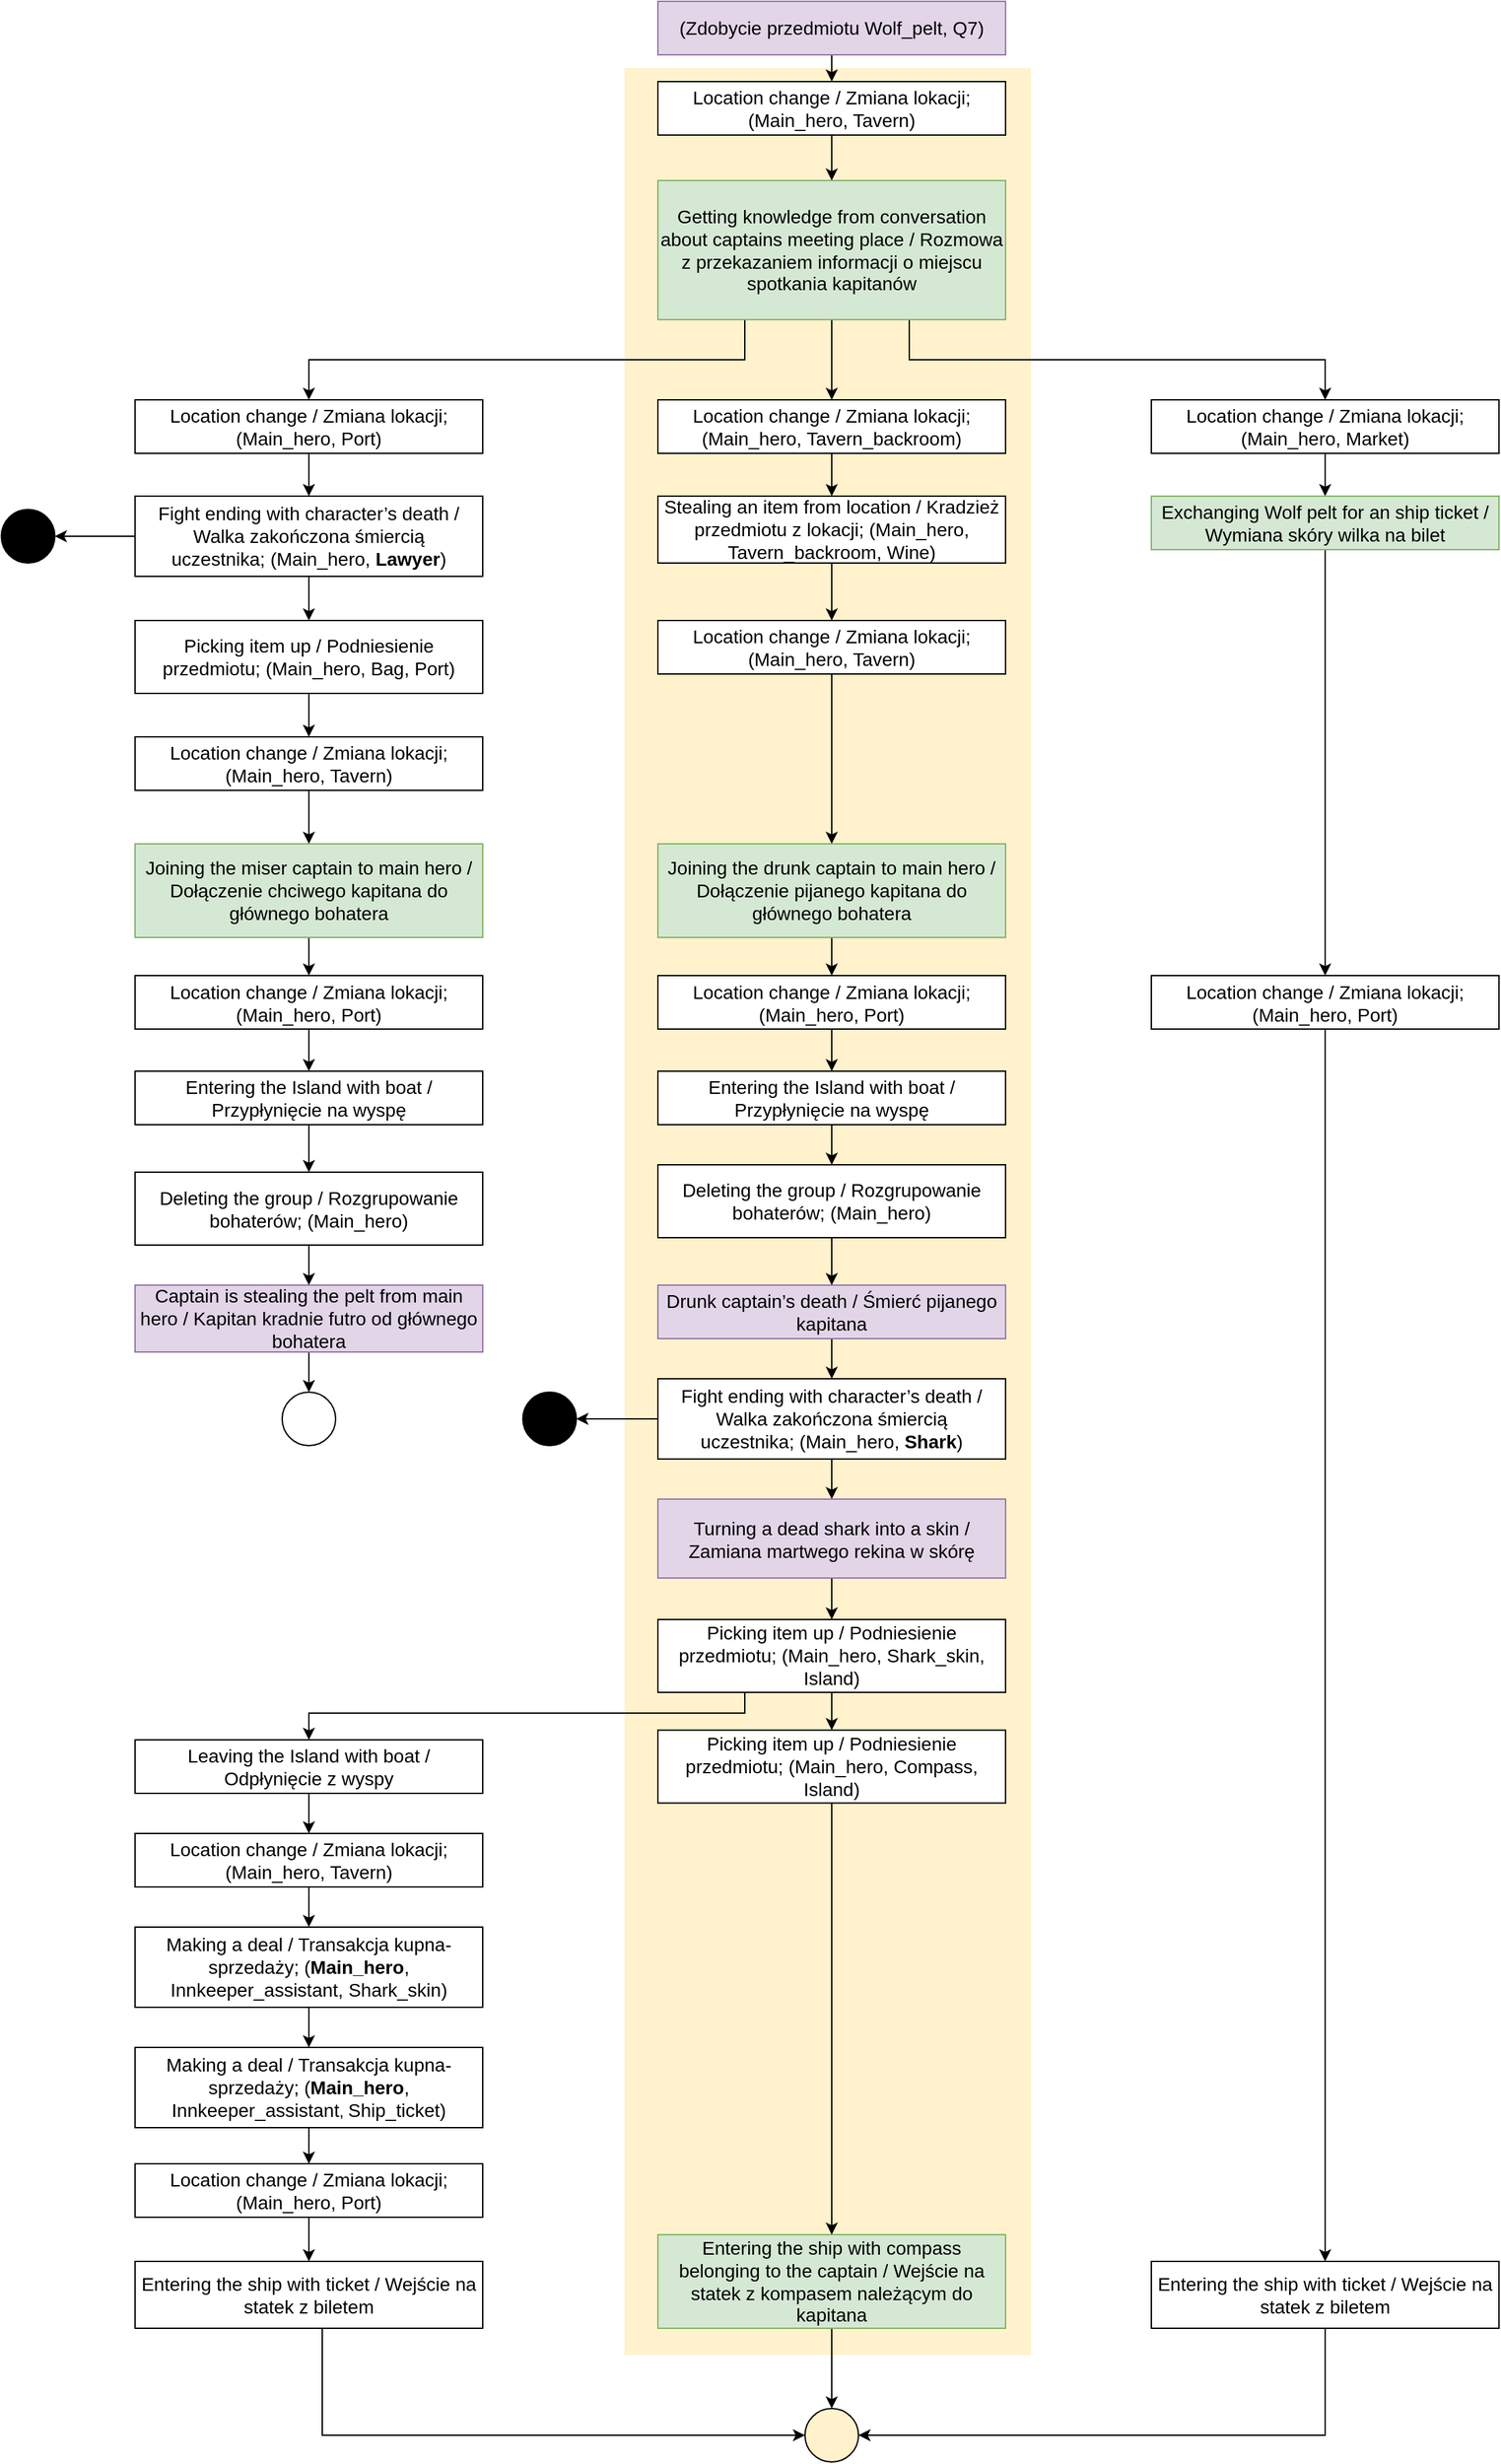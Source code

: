 <mxfile version="14.5.1" type="device"><diagram id="t5bUhFlbR8T-GKF0ZFUo" name="Strona-2"><mxGraphModel dx="1422" dy="942" grid="1" gridSize="10" guides="1" tooltips="1" connect="1" arrows="1" fold="1" page="1" pageScale="1" pageWidth="827" pageHeight="1169" math="0" shadow="0"><root><mxCell id="0"/><mxCell id="1" parent="0"/><mxCell id="vrbSTDijikykQAGh8Aht-1" value="" style="rounded=0;whiteSpace=wrap;html=1;fillColor=#fff2cc;fontFamily=Helvetica;fontSize=14;strokeColor=none;" parent="1" vertex="1"><mxGeometry x="466" y="60" width="304" height="1710" as="geometry"/></mxCell><mxCell id="5OVbY4it09D9gND8cnm3-2" style="edgeStyle=orthogonalEdgeStyle;rounded=0;orthogonalLoop=1;jettySize=auto;html=1;exitX=0.5;exitY=1;exitDx=0;exitDy=0;entryX=0.5;entryY=0;entryDx=0;entryDy=0;" parent="1" source="vrbSTDijikykQAGh8Aht-3" target="vrbSTDijikykQAGh8Aht-9" edge="1"><mxGeometry relative="1" as="geometry"/></mxCell><mxCell id="vrbSTDijikykQAGh8Aht-3" value="&lt;font style=&quot;font-size: 14px;&quot;&gt;(Zdobycie przedmiotu Wolf_pelt, Q7)&lt;/font&gt;" style="rounded=0;whiteSpace=wrap;html=1;fillColor=#e1d5e7;strokeColor=#9673a6;" parent="1" vertex="1"><mxGeometry x="491" y="10" width="260" height="40" as="geometry"/></mxCell><mxCell id="vrbSTDijikykQAGh8Aht-4" style="edgeStyle=orthogonalEdgeStyle;rounded=0;orthogonalLoop=1;jettySize=auto;html=1;entryX=0.5;entryY=0;entryDx=0;entryDy=0;exitX=0.723;exitY=0.99;exitDx=0;exitDy=0;exitPerimeter=0;" parent="1" source="vrbSTDijikykQAGh8Aht-7" target="vrbSTDijikykQAGh8Aht-40" edge="1"><mxGeometry relative="1" as="geometry"/></mxCell><mxCell id="vrbSTDijikykQAGh8Aht-5" style="edgeStyle=orthogonalEdgeStyle;rounded=0;orthogonalLoop=1;jettySize=auto;html=1;entryX=0.5;entryY=0;entryDx=0;entryDy=0;exitX=0.25;exitY=1;exitDx=0;exitDy=0;" parent="1" source="vrbSTDijikykQAGh8Aht-7" target="vrbSTDijikykQAGh8Aht-67" edge="1"><mxGeometry relative="1" as="geometry"/></mxCell><mxCell id="vrbSTDijikykQAGh8Aht-6" style="edgeStyle=orthogonalEdgeStyle;rounded=0;orthogonalLoop=1;jettySize=auto;html=1;" parent="1" source="vrbSTDijikykQAGh8Aht-7" target="vrbSTDijikykQAGh8Aht-73" edge="1"><mxGeometry relative="1" as="geometry"/></mxCell><mxCell id="vrbSTDijikykQAGh8Aht-7" value="&lt;font style=&quot;font-size: 14px;&quot;&gt;Getting knowledge from conversation about captains meeting place / Rozmowa z przekazaniem informacji o miejscu spotkania kapitanów&lt;/font&gt;&lt;font style=&quot;font-size: 14px;&quot;&gt;&lt;br&gt;&lt;/font&gt;" style="rounded=0;whiteSpace=wrap;html=1;fillColor=#d5e8d4;strokeColor=#82b366;" parent="1" vertex="1"><mxGeometry x="491" y="144" width="260" height="104" as="geometry"/></mxCell><mxCell id="vrbSTDijikykQAGh8Aht-8" style="edgeStyle=orthogonalEdgeStyle;rounded=0;orthogonalLoop=1;jettySize=auto;html=1;fontSize=14;" parent="1" source="vrbSTDijikykQAGh8Aht-9" target="vrbSTDijikykQAGh8Aht-7" edge="1"><mxGeometry relative="1" as="geometry"/></mxCell><mxCell id="vrbSTDijikykQAGh8Aht-9" value="&lt;span id=&quot;docs-internal-guid-4cfbbf0f-7fff-1ddc-6e00-4f36d3d0db7e&quot;&gt;&lt;span style=&quot;background-color: transparent ; vertical-align: baseline&quot;&gt;&lt;font&gt;&lt;font face=&quot;arial&quot;&gt;&lt;span style=&quot;font-size: 14px&quot;&gt;Location change / Zmiana lokacji;&lt;/span&gt;&lt;/font&gt;&lt;span style=&quot;font-family: &amp;quot;arial&amp;quot; ; font-size: 14px&quot;&gt;(Main_hero, Tavern)&lt;/span&gt;&lt;br&gt;&lt;/font&gt;&lt;/span&gt;&lt;/span&gt;" style="rounded=0;whiteSpace=wrap;html=1;align=center;" parent="1" vertex="1"><mxGeometry x="491" y="70" width="260" height="40" as="geometry"/></mxCell><mxCell id="vrbSTDijikykQAGh8Aht-10" style="edgeStyle=orthogonalEdgeStyle;rounded=0;orthogonalLoop=1;jettySize=auto;html=1;" parent="1" source="vrbSTDijikykQAGh8Aht-11" target="vrbSTDijikykQAGh8Aht-59" edge="1"><mxGeometry relative="1" as="geometry"/></mxCell><mxCell id="vrbSTDijikykQAGh8Aht-11" value="&lt;span id=&quot;docs-internal-guid-4cfbbf0f-7fff-1ddc-6e00-4f36d3d0db7e&quot;&gt;&lt;span style=&quot;background-color: transparent ; vertical-align: baseline&quot;&gt;&lt;font&gt;&lt;font face=&quot;arial&quot;&gt;&lt;span style=&quot;font-size: 14px&quot;&gt;Entering the Island with boat / Przypłynięcie na wyspę&lt;/span&gt;&lt;/font&gt;&lt;br&gt;&lt;/font&gt;&lt;/span&gt;&lt;/span&gt;" style="rounded=0;whiteSpace=wrap;html=1;align=center;" parent="1" vertex="1"><mxGeometry x="491" y="810" width="260" height="40" as="geometry"/></mxCell><mxCell id="vrbSTDijikykQAGh8Aht-12" style="edgeStyle=orthogonalEdgeStyle;rounded=0;orthogonalLoop=1;jettySize=auto;html=1;" parent="1" source="vrbSTDijikykQAGh8Aht-14" target="vrbSTDijikykQAGh8Aht-71" edge="1"><mxGeometry relative="1" as="geometry"/></mxCell><mxCell id="vrbSTDijikykQAGh8Aht-13" style="edgeStyle=orthogonalEdgeStyle;rounded=0;orthogonalLoop=1;jettySize=auto;html=1;" parent="1" source="vrbSTDijikykQAGh8Aht-14" target="vrbSTDijikykQAGh8Aht-50" edge="1"><mxGeometry relative="1" as="geometry"/></mxCell><mxCell id="vrbSTDijikykQAGh8Aht-14" value="&lt;font&gt;Fight ending with character’s death / Walka zakończona śmiercią uczestnika;&amp;nbsp;&lt;span style=&quot;font-family: arial;&quot;&gt;(Main_hero&lt;/span&gt;&lt;span style=&quot;font-family: arial;&quot;&gt;, &lt;b&gt;Shark&lt;/b&gt;&lt;/span&gt;&lt;span style=&quot;font-family: arial;&quot;&gt;)&lt;/span&gt;&lt;br style=&quot;font-size: 14px&quot;&gt;&lt;/font&gt;" style="rounded=0;whiteSpace=wrap;html=1;fontSize=14;fontFamily=Helvetica;" parent="1" vertex="1"><mxGeometry x="491" y="1040" width="260" height="60" as="geometry"/></mxCell><mxCell id="vrbSTDijikykQAGh8Aht-15" value="" style="ellipse;whiteSpace=wrap;html=1;aspect=fixed;fontSize=14;align=center;fillColor=#fff2cc;strokeWidth=1;" parent="1" vertex="1"><mxGeometry x="601" y="1810" width="40" height="40" as="geometry"/></mxCell><mxCell id="vrbSTDijikykQAGh8Aht-85" style="edgeStyle=orthogonalEdgeStyle;rounded=0;orthogonalLoop=1;jettySize=auto;html=1;" parent="1" source="vrbSTDijikykQAGh8Aht-17" target="vrbSTDijikykQAGh8Aht-80" edge="1"><mxGeometry relative="1" as="geometry"/></mxCell><mxCell id="vrbSTDijikykQAGh8Aht-17" value="&lt;font style=&quot;font-size: 14px;&quot;&gt;Joining the drunk captain to main hero / Dołączenie pijanego kapitana do głównego bohatera&lt;/font&gt;" style="rounded=0;whiteSpace=wrap;html=1;fillColor=#d5e8d4;strokeColor=#82b366;" parent="1" vertex="1"><mxGeometry x="491" y="640" width="260" height="70" as="geometry"/></mxCell><mxCell id="vrbSTDijikykQAGh8Aht-18" style="edgeStyle=orthogonalEdgeStyle;rounded=0;orthogonalLoop=1;jettySize=auto;html=1;" parent="1" source="vrbSTDijikykQAGh8Aht-19" target="vrbSTDijikykQAGh8Aht-75" edge="1"><mxGeometry relative="1" as="geometry"/></mxCell><mxCell id="vrbSTDijikykQAGh8Aht-19" value="&lt;font face=&quot;arial&quot;&gt;&lt;span style=&quot;font-size: 14px&quot;&gt;Stealing an item from location / Kradzież przedmiotu z lokacji;&amp;nbsp;&lt;/span&gt;&lt;/font&gt;&lt;span style=&quot;font-family: &amp;quot;arial&amp;quot; ; font-size: 14px&quot;&gt;(Main_hero, Tavern_backroom, Wine)&lt;/span&gt;&lt;font face=&quot;arial&quot;&gt;&lt;br&gt;&lt;/font&gt;" style="rounded=0;whiteSpace=wrap;html=1;" parent="1" vertex="1"><mxGeometry x="491" y="380" width="260" height="50" as="geometry"/></mxCell><mxCell id="vrbSTDijikykQAGh8Aht-20" style="edgeStyle=orthogonalEdgeStyle;rounded=0;orthogonalLoop=1;jettySize=auto;html=1;" parent="1" source="vrbSTDijikykQAGh8Aht-21" target="vrbSTDijikykQAGh8Aht-14" edge="1"><mxGeometry relative="1" as="geometry"/></mxCell><mxCell id="vrbSTDijikykQAGh8Aht-21" value="&lt;font&gt;Drunk captain’s death / Śmierć pijanego kapitana&lt;/font&gt;&lt;font&gt;&lt;br style=&quot;font-size: 14px&quot;&gt;&lt;/font&gt;" style="rounded=0;whiteSpace=wrap;html=1;fontSize=14;fontFamily=Helvetica;fillColor=#e1d5e7;strokeColor=#9673a6;" parent="1" vertex="1"><mxGeometry x="491" y="970" width="260" height="40" as="geometry"/></mxCell><mxCell id="vrbSTDijikykQAGh8Aht-22" style="edgeStyle=orthogonalEdgeStyle;rounded=0;orthogonalLoop=1;jettySize=auto;html=1;" parent="1" source="vrbSTDijikykQAGh8Aht-23" target="vrbSTDijikykQAGh8Aht-15" edge="1"><mxGeometry relative="1" as="geometry"/></mxCell><mxCell id="vrbSTDijikykQAGh8Aht-23" value="&lt;font style=&quot;font-size: 14px;&quot; face=&quot;arial&quot;&gt;Entering the ship with compass belonging to the captain / Wejście na statek z kompasem należącym do kapitana&lt;/font&gt;" style="rounded=0;whiteSpace=wrap;html=1;align=center;fillColor=#d5e8d4;strokeColor=#82b366;" parent="1" vertex="1"><mxGeometry x="491" y="1680" width="260" height="70" as="geometry"/></mxCell><mxCell id="vrbSTDijikykQAGh8Aht-24" style="edgeStyle=orthogonalEdgeStyle;rounded=0;orthogonalLoop=1;jettySize=auto;html=1;" parent="1" source="vrbSTDijikykQAGh8Aht-25" target="vrbSTDijikykQAGh8Aht-46" edge="1"><mxGeometry relative="1" as="geometry"/></mxCell><mxCell id="vrbSTDijikykQAGh8Aht-25" value="&lt;font style=&quot;font-size: 14px;&quot;&gt;&lt;span style=&quot;&quot;&gt;Making a deal / Transakcja kupna-sprzedaży;&amp;nbsp;&lt;/span&gt;&lt;font style=&quot;font-size: 14px;&quot;&gt;&lt;span style=&quot;&quot;&gt;(&lt;/span&gt;&lt;/font&gt;&lt;b&gt;Main_hero&lt;/b&gt;, &lt;font style=&quot;font-size: 14px;&quot;&gt;Innkeeper_assistant&lt;/font&gt;&lt;font style=&quot;font-size: 14px;&quot;&gt;, Shark_skin&lt;/font&gt;&lt;/font&gt;&lt;font style=&quot;font-size: 14px;&quot;&gt;&lt;span style=&quot;font-size: 14px&quot;&gt;)&lt;/span&gt;&lt;/font&gt;" style="rounded=0;whiteSpace=wrap;html=1;fillColor=#ffffff;fontSize=14;" parent="1" vertex="1"><mxGeometry x="100" y="1450.0" width="260" height="60" as="geometry"/></mxCell><mxCell id="vrbSTDijikykQAGh8Aht-26" style="edgeStyle=orthogonalEdgeStyle;rounded=0;orthogonalLoop=1;jettySize=auto;html=1;" parent="1" source="vrbSTDijikykQAGh8Aht-28" target="vrbSTDijikykQAGh8Aht-49" edge="1"><mxGeometry relative="1" as="geometry"/></mxCell><mxCell id="vrbSTDijikykQAGh8Aht-27" style="edgeStyle=orthogonalEdgeStyle;rounded=0;orthogonalLoop=1;jettySize=auto;html=1;" parent="1" source="vrbSTDijikykQAGh8Aht-28" target="vrbSTDijikykQAGh8Aht-52" edge="1"><mxGeometry relative="1" as="geometry"/></mxCell><mxCell id="vrbSTDijikykQAGh8Aht-28" value="&lt;font&gt;Fight ending with character’s death / Walka zakończona śmiercią uczestnika;&amp;nbsp;&lt;span style=&quot;font-family: arial;&quot;&gt;(&lt;/span&gt;&lt;span style=&quot;font-family: arial;&quot;&gt;Main_hero, &lt;b&gt;Lawyer&lt;/b&gt;&lt;/span&gt;&lt;span style=&quot;font-family: arial;&quot;&gt;)&lt;/span&gt;&lt;br style=&quot;font-size: 14px&quot;&gt;&lt;/font&gt;" style="rounded=0;whiteSpace=wrap;html=1;fontSize=14;fontFamily=Helvetica;" parent="1" vertex="1"><mxGeometry x="100" y="380" width="260" height="60" as="geometry"/></mxCell><mxCell id="vrbSTDijikykQAGh8Aht-29" style="edgeStyle=orthogonalEdgeStyle;rounded=0;orthogonalLoop=1;jettySize=auto;html=1;" parent="1" source="vrbSTDijikykQAGh8Aht-30" target="vrbSTDijikykQAGh8Aht-76" edge="1"><mxGeometry relative="1" as="geometry"/></mxCell><mxCell id="vrbSTDijikykQAGh8Aht-30" value="&lt;font face=&quot;arial&quot;&gt;&lt;span style=&quot;font-size: 14px&quot;&gt;Captain is stealing the pelt from main hero / Kapitan kradnie futro od głównego bohatera&lt;/span&gt;&lt;/font&gt;&lt;font face=&quot;arial&quot;&gt;&lt;br&gt;&lt;/font&gt;" style="rounded=0;whiteSpace=wrap;html=1;fillColor=#e1d5e7;fontSize=14;strokeColor=#9673a6;" parent="1" vertex="1"><mxGeometry x="100" y="970" width="260" height="50" as="geometry"/></mxCell><mxCell id="vrbSTDijikykQAGh8Aht-35" style="edgeStyle=orthogonalEdgeStyle;rounded=0;orthogonalLoop=1;jettySize=auto;html=1;" parent="1" source="vrbSTDijikykQAGh8Aht-36" target="vrbSTDijikykQAGh8Aht-61" edge="1"><mxGeometry relative="1" as="geometry"/></mxCell><mxCell id="vrbSTDijikykQAGh8Aht-36" value="&lt;span id=&quot;docs-internal-guid-4cfbbf0f-7fff-1ddc-6e00-4f36d3d0db7e&quot;&gt;&lt;span style=&quot;background-color: transparent ; vertical-align: baseline&quot;&gt;&lt;font&gt;&lt;font face=&quot;arial&quot;&gt;&lt;span style=&quot;font-size: 14px&quot;&gt;Entering the Island with boat / Przypłynięcie na wyspę&lt;/span&gt;&lt;/font&gt;&lt;br&gt;&lt;/font&gt;&lt;/span&gt;&lt;/span&gt;" style="rounded=0;whiteSpace=wrap;html=1;align=center;" parent="1" vertex="1"><mxGeometry x="100" y="810" width="260" height="40" as="geometry"/></mxCell><mxCell id="vrbSTDijikykQAGh8Aht-37" style="edgeStyle=orthogonalEdgeStyle;rounded=0;orthogonalLoop=1;jettySize=auto;html=1;" parent="1" source="vrbSTDijikykQAGh8Aht-38" target="vrbSTDijikykQAGh8Aht-82" edge="1"><mxGeometry relative="1" as="geometry"/></mxCell><mxCell id="vrbSTDijikykQAGh8Aht-38" value="&lt;span id=&quot;docs-internal-guid-4cfbbf0f-7fff-1ddc-6e00-4f36d3d0db7e&quot;&gt;&lt;span style=&quot;background-color: transparent ; vertical-align: baseline&quot;&gt;&lt;font&gt;&lt;font face=&quot;arial&quot;&gt;&lt;span style=&quot;font-size: 14px&quot;&gt;Leaving the Island with boat / Odpłynięcie z wyspy&lt;/span&gt;&lt;/font&gt;&lt;br&gt;&lt;/font&gt;&lt;/span&gt;&lt;/span&gt;" style="rounded=0;whiteSpace=wrap;html=1;align=center;" parent="1" vertex="1"><mxGeometry x="100" y="1310.0" width="260" height="40" as="geometry"/></mxCell><mxCell id="5OVbY4it09D9gND8cnm3-1" style="edgeStyle=orthogonalEdgeStyle;rounded=0;orthogonalLoop=1;jettySize=auto;html=1;exitX=0.5;exitY=1;exitDx=0;exitDy=0;" parent="1" source="vrbSTDijikykQAGh8Aht-40" target="vrbSTDijikykQAGh8Aht-65" edge="1"><mxGeometry relative="1" as="geometry"/></mxCell><mxCell id="vrbSTDijikykQAGh8Aht-40" value="&lt;span id=&quot;docs-internal-guid-4cfbbf0f-7fff-1ddc-6e00-4f36d3d0db7e&quot;&gt;&lt;span style=&quot;background-color: transparent ; vertical-align: baseline&quot;&gt;&lt;font&gt;&lt;font face=&quot;arial&quot;&gt;&lt;span style=&quot;font-size: 14px&quot;&gt;Location change / Zmiana lokacji;&lt;/span&gt;&lt;/font&gt;&lt;span style=&quot;font-family: &amp;quot;arial&amp;quot; ; font-size: 14px&quot;&gt;(Main_hero, Market)&lt;/span&gt;&lt;br&gt;&lt;/font&gt;&lt;/span&gt;&lt;/span&gt;" style="rounded=0;whiteSpace=wrap;html=1;align=center;" parent="1" vertex="1"><mxGeometry x="860" y="308" width="260" height="40" as="geometry"/></mxCell><mxCell id="vrbSTDijikykQAGh8Aht-41" style="edgeStyle=orthogonalEdgeStyle;rounded=0;orthogonalLoop=1;jettySize=auto;html=1;exitX=0.5;exitY=1;exitDx=0;exitDy=0;" parent="1" source="vrbSTDijikykQAGh8Aht-42" target="vrbSTDijikykQAGh8Aht-15" edge="1"><mxGeometry relative="1" as="geometry"><Array as="points"><mxPoint x="990" y="1830"/></Array></mxGeometry></mxCell><mxCell id="vrbSTDijikykQAGh8Aht-42" value="Entering the ship with ticket / Wejście na statek z biletem" style="rounded=0;whiteSpace=wrap;html=1;fontSize=14;" parent="1" vertex="1"><mxGeometry x="860" y="1700" width="260" height="50" as="geometry"/></mxCell><mxCell id="vrbSTDijikykQAGh8Aht-86" style="edgeStyle=orthogonalEdgeStyle;rounded=0;orthogonalLoop=1;jettySize=auto;html=1;" parent="1" source="vrbSTDijikykQAGh8Aht-44" target="vrbSTDijikykQAGh8Aht-78" edge="1"><mxGeometry relative="1" as="geometry"/></mxCell><mxCell id="vrbSTDijikykQAGh8Aht-44" value="&lt;font style=&quot;font-size: 14px;&quot;&gt;Joining the miser captain to main hero / Dołączenie chciwego kapitana do głównego bohatera&lt;/font&gt;" style="rounded=0;whiteSpace=wrap;html=1;fillColor=#d5e8d4;strokeColor=#82b366;" parent="1" vertex="1"><mxGeometry x="100" y="640" width="260" height="70" as="geometry"/></mxCell><mxCell id="vrbSTDijikykQAGh8Aht-45" style="edgeStyle=orthogonalEdgeStyle;rounded=0;orthogonalLoop=1;jettySize=auto;html=1;" parent="1" source="vrbSTDijikykQAGh8Aht-46" target="vrbSTDijikykQAGh8Aht-84" edge="1"><mxGeometry relative="1" as="geometry"/></mxCell><mxCell id="vrbSTDijikykQAGh8Aht-46" value="&lt;font face=&quot;arial&quot;&gt;&lt;span style=&quot;font-size: 14px&quot;&gt;Making a deal / Transakcja kupna-sprzedaży;&amp;nbsp;&lt;/span&gt;&lt;/font&gt;&lt;font style=&quot;font-size: 12px&quot; face=&quot;arial&quot;&gt;&lt;span style=&quot;font-size: 14px&quot;&gt;(&lt;/span&gt;&lt;/font&gt;&lt;b&gt;Main_hero&lt;/b&gt;, &lt;font style=&quot;font-size: 14px;&quot;&gt;Innkeeper_assistant&lt;/font&gt;&lt;font style=&quot;font-size: 12px&quot; face=&quot;arial&quot;&gt;&lt;span style=&quot;font-size: 14px&quot;&gt;&lt;/span&gt;&lt;/font&gt;&lt;font style=&quot;font-size: 12px&quot; face=&quot;arial&quot;&gt;, &lt;/font&gt;&lt;span class=&quot;pl-s&quot;&gt;&lt;span class=&quot;pl-pds&quot;&gt;&lt;/span&gt;Ship_ticket&lt;span class=&quot;pl-pds&quot;&gt;&lt;/span&gt;&lt;/span&gt;&lt;font style=&quot;font-size: 12px&quot; face=&quot;arial&quot;&gt;&lt;span style=&quot;font-size: 14px&quot;&gt;)&lt;/span&gt;&lt;/font&gt;&lt;font face=&quot;arial&quot;&gt;&lt;br&gt;&lt;/font&gt;" style="rounded=0;whiteSpace=wrap;html=1;fillColor=#ffffff;fontSize=14;" parent="1" vertex="1"><mxGeometry x="100" y="1540.0" width="260" height="60" as="geometry"/></mxCell><mxCell id="vrbSTDijikykQAGh8Aht-47" style="edgeStyle=orthogonalEdgeStyle;rounded=0;orthogonalLoop=1;jettySize=auto;html=1;" parent="1" source="vrbSTDijikykQAGh8Aht-48" target="vrbSTDijikykQAGh8Aht-15" edge="1"><mxGeometry relative="1" as="geometry"><Array as="points"><mxPoint x="240" y="1830"/></Array></mxGeometry></mxCell><mxCell id="vrbSTDijikykQAGh8Aht-48" value="Entering the ship with ticket / Wejście na statek z biletem" style="rounded=0;whiteSpace=wrap;html=1;fontSize=14;" parent="1" vertex="1"><mxGeometry x="100" y="1700" width="260" height="50" as="geometry"/></mxCell><mxCell id="vrbSTDijikykQAGh8Aht-49" value="" style="ellipse;whiteSpace=wrap;html=1;aspect=fixed;fontSize=14;align=center;fillColor=#000000;" parent="1" vertex="1"><mxGeometry y="390" width="40" height="40" as="geometry"/></mxCell><mxCell id="vrbSTDijikykQAGh8Aht-50" value="" style="ellipse;whiteSpace=wrap;html=1;aspect=fixed;fontSize=14;align=center;fillColor=#000000;" parent="1" vertex="1"><mxGeometry x="390" y="1050" width="40" height="40" as="geometry"/></mxCell><mxCell id="vrbSTDijikykQAGh8Aht-51" style="edgeStyle=orthogonalEdgeStyle;rounded=0;orthogonalLoop=1;jettySize=auto;html=1;entryX=0.5;entryY=0;entryDx=0;entryDy=0;" parent="1" source="vrbSTDijikykQAGh8Aht-52" target="vrbSTDijikykQAGh8Aht-69" edge="1"><mxGeometry relative="1" as="geometry"/></mxCell><mxCell id="vrbSTDijikykQAGh8Aht-52" value="&lt;font style=&quot;font-size: 14px;&quot;&gt;Picking item up / Podniesienie przedmiotu; (Main_hero, Bag, Port)&lt;br&gt;&lt;/font&gt;" style="rounded=0;whiteSpace=wrap;html=1;align=center;" parent="1" vertex="1"><mxGeometry x="100" y="473" width="260" height="54.5" as="geometry"/></mxCell><mxCell id="vrbSTDijikykQAGh8Aht-53" style="edgeStyle=orthogonalEdgeStyle;rounded=0;orthogonalLoop=1;jettySize=auto;html=1;" parent="1" source="vrbSTDijikykQAGh8Aht-55" target="vrbSTDijikykQAGh8Aht-57" edge="1"><mxGeometry relative="1" as="geometry"/></mxCell><mxCell id="vrbSTDijikykQAGh8Aht-54" style="edgeStyle=orthogonalEdgeStyle;rounded=0;orthogonalLoop=1;jettySize=auto;html=1;entryX=0.5;entryY=0;entryDx=0;entryDy=0;exitX=0.25;exitY=1;exitDx=0;exitDy=0;" parent="1" source="vrbSTDijikykQAGh8Aht-55" target="vrbSTDijikykQAGh8Aht-38" edge="1"><mxGeometry relative="1" as="geometry"><Array as="points"><mxPoint x="556" y="1290"/><mxPoint x="230" y="1290"/></Array></mxGeometry></mxCell><mxCell id="vrbSTDijikykQAGh8Aht-55" value="&lt;font style=&quot;font-size: 14px;&quot;&gt;Picking item up / Podniesienie przedmiotu; (Main_hero, Shark_skin, Island)&lt;br&gt;&lt;/font&gt;" style="rounded=0;whiteSpace=wrap;html=1;align=center;" parent="1" vertex="1"><mxGeometry x="491" y="1220" width="260" height="54.5" as="geometry"/></mxCell><mxCell id="vrbSTDijikykQAGh8Aht-56" style="edgeStyle=orthogonalEdgeStyle;rounded=0;orthogonalLoop=1;jettySize=auto;html=1;entryX=0.5;entryY=0;entryDx=0;entryDy=0;" parent="1" source="vrbSTDijikykQAGh8Aht-57" target="vrbSTDijikykQAGh8Aht-23" edge="1"><mxGeometry relative="1" as="geometry"/></mxCell><mxCell id="vrbSTDijikykQAGh8Aht-57" value="&lt;font style=&quot;font-size: 14px;&quot;&gt;Picking item up / Podniesienie przedmiotu; (Main_hero, Compass, Island)&lt;br&gt;&lt;/font&gt;" style="rounded=0;whiteSpace=wrap;html=1;align=center;" parent="1" vertex="1"><mxGeometry x="491" y="1302.75" width="260" height="54.5" as="geometry"/></mxCell><mxCell id="vrbSTDijikykQAGh8Aht-58" style="edgeStyle=orthogonalEdgeStyle;rounded=0;orthogonalLoop=1;jettySize=auto;html=1;" parent="1" source="vrbSTDijikykQAGh8Aht-59" target="vrbSTDijikykQAGh8Aht-21" edge="1"><mxGeometry relative="1" as="geometry"/></mxCell><mxCell id="vrbSTDijikykQAGh8Aht-59" value="&lt;font style=&quot;font-size: 14px;&quot;&gt;Deleting the group / Rozgrupowanie bohaterów; (Main_hero)&lt;br&gt;&lt;/font&gt;" style="rounded=0;whiteSpace=wrap;html=1;align=center;" parent="1" vertex="1"><mxGeometry x="491" y="880" width="260" height="54.5" as="geometry"/></mxCell><mxCell id="vrbSTDijikykQAGh8Aht-60" style="edgeStyle=orthogonalEdgeStyle;rounded=0;orthogonalLoop=1;jettySize=auto;html=1;" parent="1" source="vrbSTDijikykQAGh8Aht-61" target="vrbSTDijikykQAGh8Aht-30" edge="1"><mxGeometry relative="1" as="geometry"/></mxCell><mxCell id="vrbSTDijikykQAGh8Aht-61" value="&lt;font style=&quot;font-size: 14px;&quot;&gt;Deleting the group / Rozgrupowanie bohaterów; (Main_hero)&lt;br&gt;&lt;/font&gt;" style="rounded=0;whiteSpace=wrap;html=1;align=center;" parent="1" vertex="1"><mxGeometry x="100" y="885.5" width="260" height="54.5" as="geometry"/></mxCell><mxCell id="vrbSTDijikykQAGh8Aht-62" style="edgeStyle=orthogonalEdgeStyle;rounded=0;orthogonalLoop=1;jettySize=auto;html=1;" parent="1" source="vrbSTDijikykQAGh8Aht-63" target="vrbSTDijikykQAGh8Aht-42" edge="1"><mxGeometry relative="1" as="geometry"/></mxCell><mxCell id="vrbSTDijikykQAGh8Aht-63" value="&lt;span id=&quot;docs-internal-guid-4cfbbf0f-7fff-1ddc-6e00-4f36d3d0db7e&quot;&gt;&lt;span style=&quot;background-color: transparent ; vertical-align: baseline&quot;&gt;&lt;font&gt;&lt;font face=&quot;arial&quot;&gt;&lt;span style=&quot;font-size: 14px&quot;&gt;Location change / Zmiana lokacji;&lt;/span&gt;&lt;/font&gt;&lt;span style=&quot;font-family: &amp;quot;arial&amp;quot; ; font-size: 14px&quot;&gt;(Main_hero, Port)&lt;/span&gt;&lt;br&gt;&lt;/font&gt;&lt;/span&gt;&lt;/span&gt;" style="rounded=0;whiteSpace=wrap;html=1;align=center;" parent="1" vertex="1"><mxGeometry x="860" y="738.5" width="260" height="40" as="geometry"/></mxCell><mxCell id="vrbSTDijikykQAGh8Aht-64" style="edgeStyle=orthogonalEdgeStyle;rounded=0;orthogonalLoop=1;jettySize=auto;html=1;entryX=0.5;entryY=0;entryDx=0;entryDy=0;" parent="1" source="vrbSTDijikykQAGh8Aht-65" target="vrbSTDijikykQAGh8Aht-63" edge="1"><mxGeometry relative="1" as="geometry"/></mxCell><mxCell id="vrbSTDijikykQAGh8Aht-65" value="&lt;span id=&quot;docs-internal-guid-4cfbbf0f-7fff-1ddc-6e00-4f36d3d0db7e&quot;&gt;&lt;span style=&quot;background-color: transparent ; vertical-align: baseline&quot;&gt;&lt;font&gt;&lt;font face=&quot;arial&quot;&gt;&lt;span style=&quot;font-size: 14px&quot;&gt;Exchanging Wolf pelt for an ship ticket / Wymiana skóry wilka na bilet&lt;/span&gt;&lt;/font&gt;&lt;br&gt;&lt;/font&gt;&lt;/span&gt;&lt;/span&gt;" style="rounded=0;whiteSpace=wrap;html=1;align=center;fillColor=#d5e8d4;strokeColor=#82b366;" parent="1" vertex="1"><mxGeometry x="860" y="380" width="260" height="40" as="geometry"/></mxCell><mxCell id="vrbSTDijikykQAGh8Aht-66" style="edgeStyle=orthogonalEdgeStyle;rounded=0;orthogonalLoop=1;jettySize=auto;html=1;entryX=0.5;entryY=0;entryDx=0;entryDy=0;" parent="1" source="vrbSTDijikykQAGh8Aht-67" target="vrbSTDijikykQAGh8Aht-28" edge="1"><mxGeometry relative="1" as="geometry"/></mxCell><mxCell id="vrbSTDijikykQAGh8Aht-67" value="&lt;span id=&quot;docs-internal-guid-4cfbbf0f-7fff-1ddc-6e00-4f36d3d0db7e&quot;&gt;&lt;span style=&quot;background-color: transparent ; vertical-align: baseline&quot;&gt;&lt;font&gt;&lt;font face=&quot;arial&quot;&gt;&lt;span style=&quot;font-size: 14px&quot;&gt;Location change / Zmiana lokacji;&lt;/span&gt;&lt;/font&gt;&lt;span style=&quot;font-family: &amp;quot;arial&amp;quot; ; font-size: 14px&quot;&gt;(Main_hero, Port)&lt;/span&gt;&lt;br&gt;&lt;/font&gt;&lt;/span&gt;&lt;/span&gt;" style="rounded=0;whiteSpace=wrap;html=1;align=center;" parent="1" vertex="1"><mxGeometry x="100" y="308" width="260" height="40" as="geometry"/></mxCell><mxCell id="vrbSTDijikykQAGh8Aht-68" style="edgeStyle=orthogonalEdgeStyle;rounded=0;orthogonalLoop=1;jettySize=auto;html=1;entryX=0.5;entryY=0;entryDx=0;entryDy=0;" parent="1" source="vrbSTDijikykQAGh8Aht-69" target="vrbSTDijikykQAGh8Aht-44" edge="1"><mxGeometry relative="1" as="geometry"/></mxCell><mxCell id="vrbSTDijikykQAGh8Aht-69" value="&lt;span id=&quot;docs-internal-guid-4cfbbf0f-7fff-1ddc-6e00-4f36d3d0db7e&quot;&gt;&lt;span style=&quot;background-color: transparent ; vertical-align: baseline&quot;&gt;&lt;font&gt;&lt;font face=&quot;arial&quot;&gt;&lt;span style=&quot;font-size: 14px&quot;&gt;Location change / Zmiana lokacji;&lt;/span&gt;&lt;/font&gt;&lt;span style=&quot;font-family: &amp;quot;arial&amp;quot; ; font-size: 14px&quot;&gt;(Main_hero, Tavern)&lt;/span&gt;&lt;br&gt;&lt;/font&gt;&lt;/span&gt;&lt;/span&gt;" style="rounded=0;whiteSpace=wrap;html=1;align=center;" parent="1" vertex="1"><mxGeometry x="100" y="560" width="260" height="40" as="geometry"/></mxCell><mxCell id="vrbSTDijikykQAGh8Aht-70" style="edgeStyle=orthogonalEdgeStyle;rounded=0;orthogonalLoop=1;jettySize=auto;html=1;" parent="1" source="vrbSTDijikykQAGh8Aht-71" target="vrbSTDijikykQAGh8Aht-55" edge="1"><mxGeometry relative="1" as="geometry"/></mxCell><mxCell id="vrbSTDijikykQAGh8Aht-71" value="&lt;font&gt;Turning a dead shark into a skin / Zamiana martwego rekina w skórę&lt;/font&gt;&lt;font&gt;&lt;br style=&quot;font-size: 14px&quot;&gt;&lt;/font&gt;" style="rounded=0;whiteSpace=wrap;html=1;fontSize=14;fontFamily=Helvetica;fillColor=#e1d5e7;strokeColor=#9673a6;" parent="1" vertex="1"><mxGeometry x="491" y="1130" width="260" height="59" as="geometry"/></mxCell><mxCell id="vrbSTDijikykQAGh8Aht-72" style="edgeStyle=orthogonalEdgeStyle;rounded=0;orthogonalLoop=1;jettySize=auto;html=1;" parent="1" source="vrbSTDijikykQAGh8Aht-73" target="vrbSTDijikykQAGh8Aht-19" edge="1"><mxGeometry relative="1" as="geometry"/></mxCell><mxCell id="vrbSTDijikykQAGh8Aht-73" value="&lt;span id=&quot;docs-internal-guid-4cfbbf0f-7fff-1ddc-6e00-4f36d3d0db7e&quot;&gt;&lt;span style=&quot;background-color: transparent ; vertical-align: baseline&quot;&gt;&lt;font&gt;&lt;font face=&quot;arial&quot;&gt;&lt;span style=&quot;font-size: 14px&quot;&gt;Location change / Zmiana lokacji;&lt;/span&gt;&lt;/font&gt;&lt;span style=&quot;font-family: &amp;quot;arial&amp;quot; ; font-size: 14px&quot;&gt;(Main_hero, Tavern_backroom)&lt;/span&gt;&lt;br&gt;&lt;/font&gt;&lt;/span&gt;&lt;/span&gt;" style="rounded=0;whiteSpace=wrap;html=1;align=center;" parent="1" vertex="1"><mxGeometry x="491" y="308" width="260" height="40" as="geometry"/></mxCell><mxCell id="vrbSTDijikykQAGh8Aht-74" style="edgeStyle=orthogonalEdgeStyle;rounded=0;orthogonalLoop=1;jettySize=auto;html=1;" parent="1" source="vrbSTDijikykQAGh8Aht-75" target="vrbSTDijikykQAGh8Aht-17" edge="1"><mxGeometry relative="1" as="geometry"/></mxCell><mxCell id="vrbSTDijikykQAGh8Aht-75" value="&lt;span id=&quot;docs-internal-guid-4cfbbf0f-7fff-1ddc-6e00-4f36d3d0db7e&quot;&gt;&lt;span style=&quot;background-color: transparent ; vertical-align: baseline&quot;&gt;&lt;font&gt;&lt;font face=&quot;arial&quot;&gt;&lt;span style=&quot;font-size: 14px&quot;&gt;Location change / Zmiana lokacji;&lt;/span&gt;&lt;/font&gt;&lt;span style=&quot;font-family: &amp;quot;arial&amp;quot; ; font-size: 14px&quot;&gt;(Main_hero, Tavern)&lt;/span&gt;&lt;br&gt;&lt;/font&gt;&lt;/span&gt;&lt;/span&gt;" style="rounded=0;whiteSpace=wrap;html=1;align=center;" parent="1" vertex="1"><mxGeometry x="491" y="473" width="260" height="40" as="geometry"/></mxCell><mxCell id="vrbSTDijikykQAGh8Aht-76" value="" style="ellipse;whiteSpace=wrap;html=1;aspect=fixed;fontSize=14;align=center;" parent="1" vertex="1"><mxGeometry x="210" y="1050" width="40" height="40" as="geometry"/></mxCell><mxCell id="vrbSTDijikykQAGh8Aht-77" style="edgeStyle=orthogonalEdgeStyle;rounded=0;orthogonalLoop=1;jettySize=auto;html=1;" parent="1" source="vrbSTDijikykQAGh8Aht-78" target="vrbSTDijikykQAGh8Aht-36" edge="1"><mxGeometry relative="1" as="geometry"/></mxCell><mxCell id="vrbSTDijikykQAGh8Aht-78" value="&lt;span id=&quot;docs-internal-guid-4cfbbf0f-7fff-1ddc-6e00-4f36d3d0db7e&quot;&gt;&lt;span style=&quot;background-color: transparent ; vertical-align: baseline&quot;&gt;&lt;font&gt;&lt;font face=&quot;arial&quot;&gt;&lt;span style=&quot;font-size: 14px&quot;&gt;Location change / Zmiana lokacji;&lt;/span&gt;&lt;/font&gt;&lt;span style=&quot;font-family: &amp;quot;arial&amp;quot; ; font-size: 14px&quot;&gt;(Main_hero, Port)&lt;/span&gt;&lt;br&gt;&lt;/font&gt;&lt;/span&gt;&lt;/span&gt;" style="rounded=0;whiteSpace=wrap;html=1;align=center;" parent="1" vertex="1"><mxGeometry x="100" y="738.5" width="260" height="40" as="geometry"/></mxCell><mxCell id="vrbSTDijikykQAGh8Aht-79" style="edgeStyle=orthogonalEdgeStyle;rounded=0;orthogonalLoop=1;jettySize=auto;html=1;" parent="1" source="vrbSTDijikykQAGh8Aht-80" target="vrbSTDijikykQAGh8Aht-11" edge="1"><mxGeometry relative="1" as="geometry"/></mxCell><mxCell id="vrbSTDijikykQAGh8Aht-80" value="&lt;span id=&quot;docs-internal-guid-4cfbbf0f-7fff-1ddc-6e00-4f36d3d0db7e&quot;&gt;&lt;span style=&quot;background-color: transparent ; vertical-align: baseline&quot;&gt;&lt;font&gt;&lt;font face=&quot;arial&quot;&gt;&lt;span style=&quot;font-size: 14px&quot;&gt;Location change / Zmiana lokacji;&lt;/span&gt;&lt;/font&gt;&lt;span style=&quot;font-family: &amp;quot;arial&amp;quot; ; font-size: 14px&quot;&gt;(Main_hero, Port)&lt;/span&gt;&lt;br&gt;&lt;/font&gt;&lt;/span&gt;&lt;/span&gt;" style="rounded=0;whiteSpace=wrap;html=1;align=center;" parent="1" vertex="1"><mxGeometry x="491" y="738.5" width="260" height="40" as="geometry"/></mxCell><mxCell id="vrbSTDijikykQAGh8Aht-81" style="edgeStyle=orthogonalEdgeStyle;rounded=0;orthogonalLoop=1;jettySize=auto;html=1;" parent="1" source="vrbSTDijikykQAGh8Aht-82" target="vrbSTDijikykQAGh8Aht-25" edge="1"><mxGeometry relative="1" as="geometry"/></mxCell><mxCell id="vrbSTDijikykQAGh8Aht-82" value="&lt;span id=&quot;docs-internal-guid-4cfbbf0f-7fff-1ddc-6e00-4f36d3d0db7e&quot;&gt;&lt;span style=&quot;background-color: transparent ; vertical-align: baseline&quot;&gt;&lt;font&gt;&lt;font face=&quot;arial&quot;&gt;&lt;span style=&quot;font-size: 14px&quot;&gt;Location change / Zmiana lokacji;&lt;/span&gt;&lt;/font&gt;&lt;span style=&quot;font-family: &amp;quot;arial&amp;quot; ; font-size: 14px&quot;&gt;(Main_hero, Tavern)&lt;/span&gt;&lt;br&gt;&lt;/font&gt;&lt;/span&gt;&lt;/span&gt;" style="rounded=0;whiteSpace=wrap;html=1;align=center;" parent="1" vertex="1"><mxGeometry x="100" y="1380.0" width="260" height="40" as="geometry"/></mxCell><mxCell id="vrbSTDijikykQAGh8Aht-83" style="edgeStyle=orthogonalEdgeStyle;rounded=0;orthogonalLoop=1;jettySize=auto;html=1;" parent="1" source="vrbSTDijikykQAGh8Aht-84" target="vrbSTDijikykQAGh8Aht-48" edge="1"><mxGeometry relative="1" as="geometry"/></mxCell><mxCell id="vrbSTDijikykQAGh8Aht-84" value="&lt;span id=&quot;docs-internal-guid-4cfbbf0f-7fff-1ddc-6e00-4f36d3d0db7e&quot;&gt;&lt;span style=&quot;background-color: transparent ; vertical-align: baseline&quot;&gt;&lt;font&gt;&lt;font face=&quot;arial&quot;&gt;&lt;span style=&quot;font-size: 14px&quot;&gt;Location change / Zmiana lokacji;&lt;/span&gt;&lt;/font&gt;&lt;span style=&quot;font-family: &amp;quot;arial&amp;quot; ; font-size: 14px&quot;&gt;(Main_hero, Port)&lt;/span&gt;&lt;br&gt;&lt;/font&gt;&lt;/span&gt;&lt;/span&gt;" style="rounded=0;whiteSpace=wrap;html=1;align=center;" parent="1" vertex="1"><mxGeometry x="100" y="1626.99" width="260" height="40" as="geometry"/></mxCell></root></mxGraphModel></diagram></mxfile>